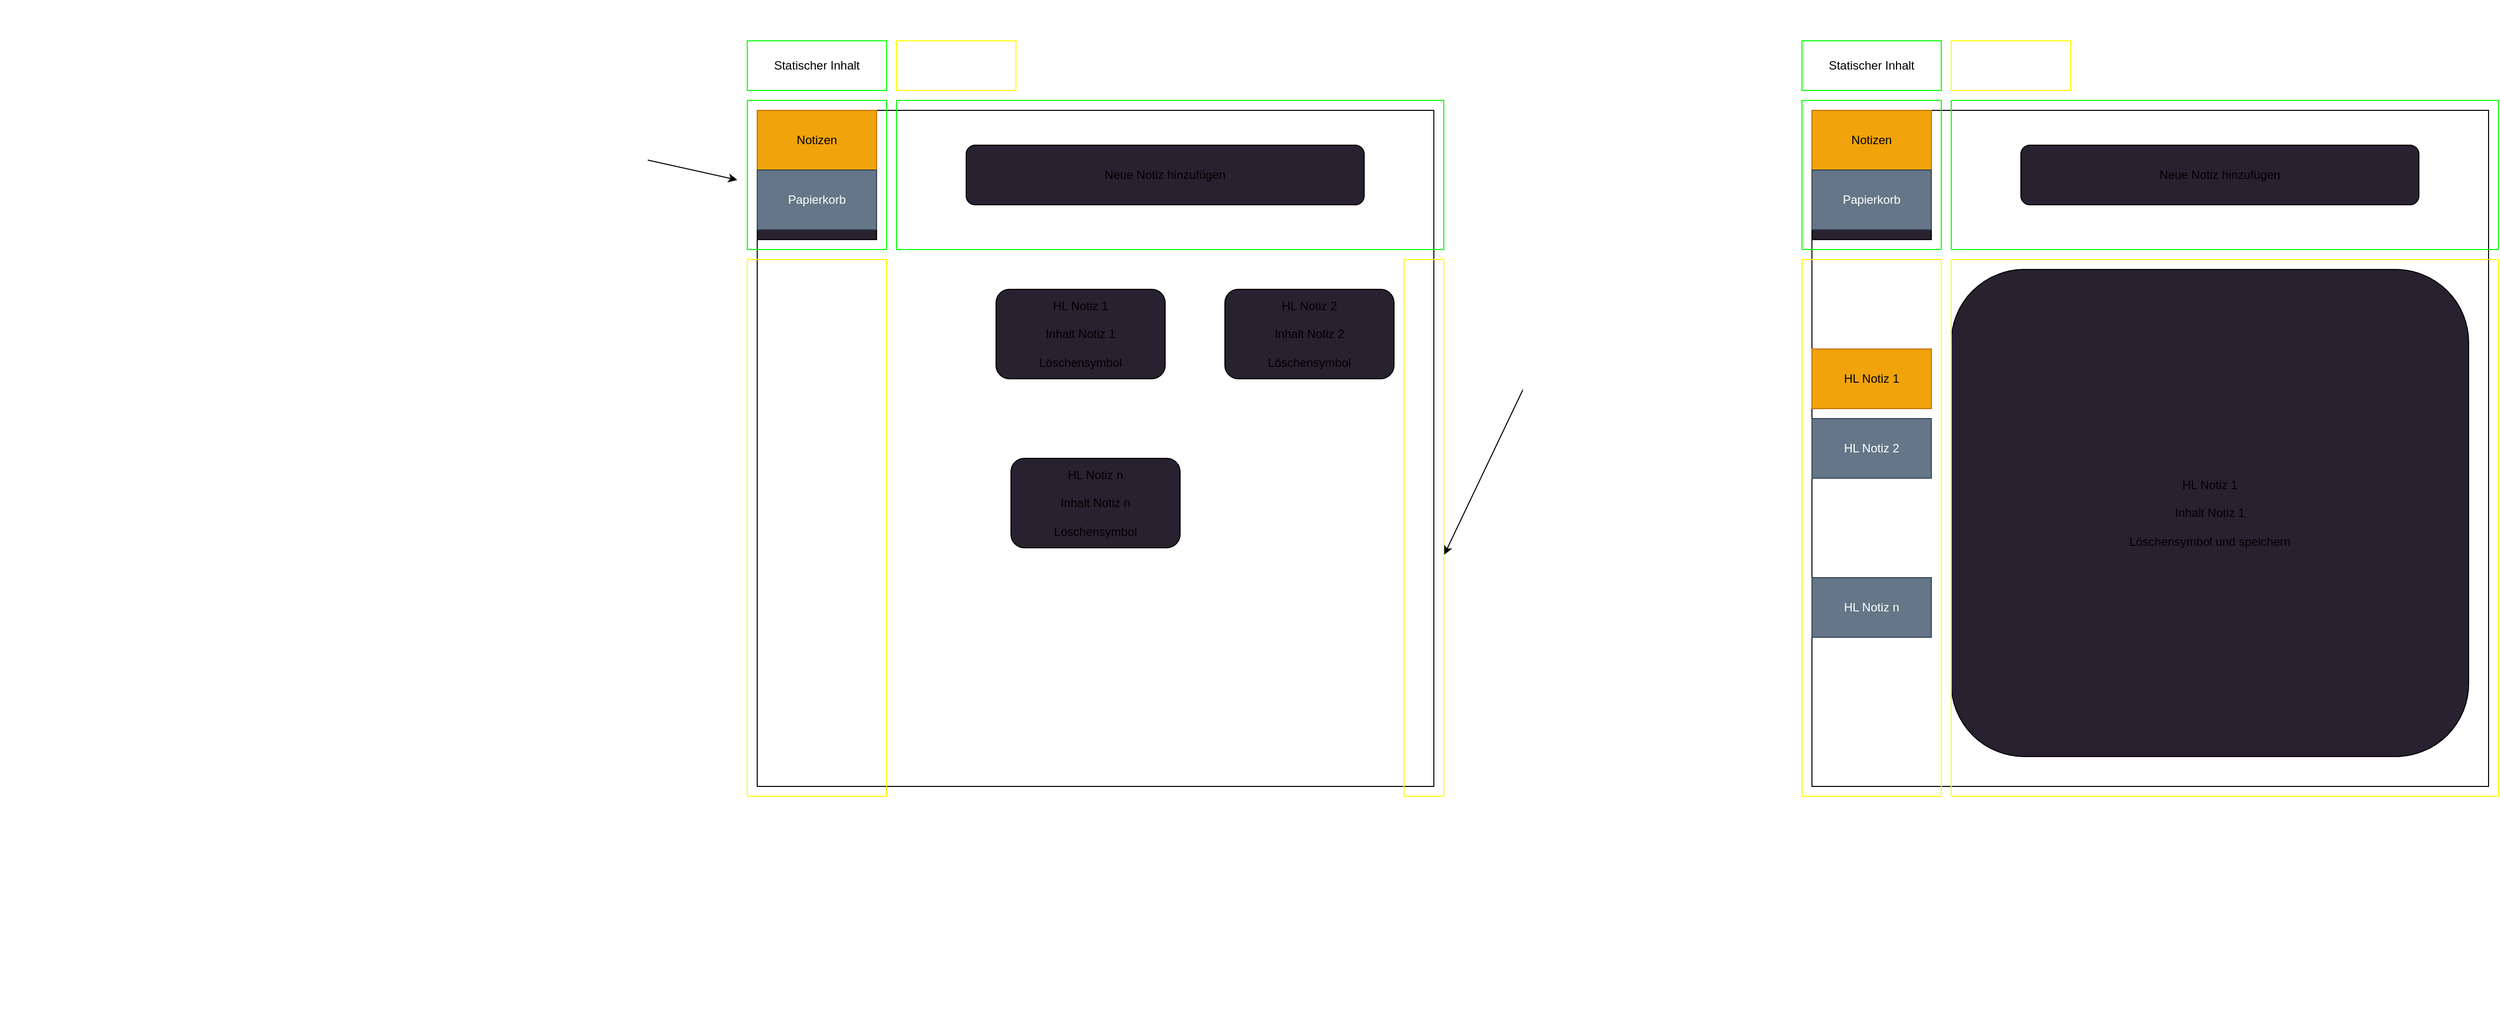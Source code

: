 <mxfile version="20.8.16" type="device" pages="2"><diagram name="Seite-1" id="Jpupv-GOiGYia1OIJ-nB"><mxGraphModel dx="3765" dy="2357" grid="1" gridSize="10" guides="1" tooltips="1" connect="1" arrows="1" fold="1" page="1" pageScale="1" pageWidth="827" pageHeight="1169" math="0" shadow="0"><root><mxCell id="0"/><mxCell id="1" parent="0"/><mxCell id="784MEksQ3veY1177AGpo-1" value="" style="rounded=0;whiteSpace=wrap;html=1;" parent="1" vertex="1"><mxGeometry x="80" y="80" width="680" height="680" as="geometry"/></mxCell><mxCell id="784MEksQ3veY1177AGpo-2" value="" style="rounded=0;whiteSpace=wrap;html=1;fillColor=#282130;" parent="1" vertex="1"><mxGeometry x="80" y="80" width="120" height="130" as="geometry"/></mxCell><mxCell id="784MEksQ3veY1177AGpo-3" value="Notizen" style="rounded=0;whiteSpace=wrap;html=1;fillColor=#f0a30a;fontColor=#000000;strokeColor=#BD7000;" parent="1" vertex="1"><mxGeometry x="80" y="80" width="120" height="60" as="geometry"/></mxCell><mxCell id="784MEksQ3veY1177AGpo-4" value="Papierkorb" style="rounded=0;whiteSpace=wrap;html=1;fillColor=#647687;fontColor=#ffffff;strokeColor=#314354;" parent="1" vertex="1"><mxGeometry x="80" y="140" width="120" height="60" as="geometry"/></mxCell><mxCell id="784MEksQ3veY1177AGpo-5" value="Neue Notiz hinzufügen" style="rounded=1;whiteSpace=wrap;html=1;fillColor=#282130;" parent="1" vertex="1"><mxGeometry x="290" y="115" width="400" height="60" as="geometry"/></mxCell><mxCell id="784MEksQ3veY1177AGpo-6" value="HL Notiz 1&lt;br&gt;&lt;br&gt;Inhalt Notiz 1&lt;br&gt;&lt;br&gt;Löschensymbol" style="rounded=1;whiteSpace=wrap;html=1;fillColor=#282130;" parent="1" vertex="1"><mxGeometry x="320" y="260" width="170" height="90" as="geometry"/></mxCell><mxCell id="784MEksQ3veY1177AGpo-9" value="HL Notiz 2&lt;br&gt;&lt;br&gt;Inhalt Notiz 2&lt;br&gt;&lt;br&gt;Löschensymbol" style="rounded=1;whiteSpace=wrap;html=1;fillColor=#282130;" parent="1" vertex="1"><mxGeometry x="550" y="260" width="170" height="90" as="geometry"/></mxCell><mxCell id="784MEksQ3veY1177AGpo-10" value="HL Notiz n&lt;br&gt;&lt;br&gt;Inhalt Notiz n&lt;br&gt;&lt;br&gt;Löschensymbol" style="rounded=1;whiteSpace=wrap;html=1;fillColor=#282130;" parent="1" vertex="1"><mxGeometry x="335" y="430" width="170" height="90" as="geometry"/></mxCell><mxCell id="784MEksQ3veY1177AGpo-11" value="" style="rounded=0;whiteSpace=wrap;html=1;fillColor=none;strokeColor=#00FF00;" parent="1" vertex="1"><mxGeometry x="70" y="70" width="140" height="150" as="geometry"/></mxCell><mxCell id="784MEksQ3veY1177AGpo-13" value="" style="rounded=0;whiteSpace=wrap;html=1;fillColor=none;strokeColor=#00FF00;" parent="1" vertex="1"><mxGeometry x="220" y="70" width="550" height="150" as="geometry"/></mxCell><mxCell id="784MEksQ3veY1177AGpo-15" value="Statischer Inhalt" style="rounded=0;whiteSpace=wrap;html=1;fillColor=none;strokeColor=#00FF00;" parent="1" vertex="1"><mxGeometry x="70" y="10" width="140" height="50" as="geometry"/></mxCell><mxCell id="784MEksQ3veY1177AGpo-16" value="Dynamischer Inhalt" style="rounded=0;whiteSpace=wrap;html=1;fillColor=none;strokeColor=#FFFF00;fontColor=#FFFFFF;" parent="1" vertex="1"><mxGeometry x="220" y="10" width="120" height="50" as="geometry"/></mxCell><mxCell id="784MEksQ3veY1177AGpo-18" value="Funktionalität:&lt;br&gt;- Einfügen einer neuen Notiz mit Überschrift --&amp;gt; done&lt;br&gt;- Ändern einer vorhandenen Notiz --&amp;gt; done&lt;br&gt;- Löschen der Notiz durcg Symbol auf Notiz --&amp;gt; done&lt;br&gt;- Nach Löschen wird Notiz in Papierkorb geschoben --&amp;gt; done&lt;br&gt;- Notiz aus Papierkorb wiederherstellen --&amp;gt; done&lt;br&gt;- Papierkorb leeren durch Symbol --&amp;gt; done&lt;br&gt;- Local speichern --&amp;gt; done&lt;br&gt;&lt;br&gt;Optional:&lt;br&gt;- Notizen einteilen in benutzerdefinierte Kluster&lt;br&gt;&lt;span style=&quot;white-space: pre;&quot;&gt;&#9;&lt;/span&gt;- Möglichkeit Kluster einzugeben (Name und Hintergrundfarbe)&lt;br&gt;&lt;span style=&quot;white-space: pre;&quot;&gt;&#9;&lt;/span&gt;- Möglichkeit Kluster zuzweisen durch Symbol auf Notiz&amp;nbsp;" style="text;html=1;strokeColor=none;fillColor=none;align=left;verticalAlign=top;whiteSpace=wrap;rounded=0;fontColor=#FFFFFF;labelPosition=center;verticalLabelPosition=middle;" parent="1" vertex="1"><mxGeometry x="70" y="810" width="400" height="190" as="geometry"/></mxCell><mxCell id="784MEksQ3veY1177AGpo-20" value="" style="endArrow=classic;html=1;rounded=0;fontColor=#FFFFFF;entryX=1.011;entryY=0.55;entryDx=0;entryDy=0;entryPerimeter=0;" parent="1" target="784MEksQ3veY1177AGpo-14" edge="1"><mxGeometry width="50" height="50" relative="1" as="geometry"><mxPoint x="850" y="360" as="sourcePoint"/><mxPoint x="890" y="570" as="targetPoint"/></mxGeometry></mxCell><mxCell id="784MEksQ3veY1177AGpo-21" value="HTML:&lt;br&gt;Hauptcontainer --&amp;gt; index.html&lt;br&gt;------ In JS erstellen --------&lt;br&gt;1 div für jede Notiz&lt;br&gt;Notiz:&lt;br&gt;HL2-Element&lt;br&gt;Container für Notiz&lt;br&gt;symbol für Löschen und Klsuter&lt;br&gt;&lt;br&gt;CSS:&amp;nbsp;&lt;br&gt;display: flex, wrap&amp;nbsp;&lt;br&gt;&lt;br&gt;JS:&lt;br&gt;Inhalt definieren: render(NoticeList)&lt;br&gt;Notiz löschen: delNotice()&lt;br&gt;Kluster zuweisen: addCluster()&lt;br&gt;Notizinhalt ändern: changeNotice()" style="rounded=0;whiteSpace=wrap;html=1;strokeColor=#FFFFFF;fontColor=#FFFFFF;fillColor=none;align=left;verticalAlign=top;" parent="1" vertex="1"><mxGeometry x="850" y="230" width="230" height="280" as="geometry"/></mxCell><mxCell id="784MEksQ3veY1177AGpo-22" value="" style="endArrow=classic;html=1;rounded=0;fontColor=#FFFFFF;" parent="1" edge="1"><mxGeometry width="50" height="50" relative="1" as="geometry"><mxPoint x="-30" y="130" as="sourcePoint"/><mxPoint x="60" y="150" as="targetPoint"/></mxGeometry></mxCell><mxCell id="784MEksQ3veY1177AGpo-23" value="HTML --&amp;gt; index.html:&lt;br&gt;hauptcontainer&lt;br&gt;Headline&lt;br&gt;Notiz-Container&lt;br&gt;Papierkorb-Container&lt;br&gt;Neue Notiz - Container&lt;br&gt;&lt;br&gt;CSS:&amp;nbsp;&lt;br&gt;display: flex, row&amp;nbsp;&lt;br&gt;&lt;br&gt;JS:&lt;br&gt;Neue Notiz hinzufügen: addNotice()&lt;br&gt;Inhalt Notizen: render(Notice)&lt;br&gt;INhalt Papierkorb: render(Bin)" style="rounded=0;whiteSpace=wrap;html=1;strokeColor=#FFFFFF;fontColor=#FFFFFF;fillColor=none;align=left;verticalAlign=top;" parent="1" vertex="1"><mxGeometry x="-240" y="-30" width="200" height="240" as="geometry"/></mxCell><mxCell id="784MEksQ3veY1177AGpo-25" value="Zusätzliche Funktionen&lt;br&gt;JS:&lt;br&gt;locak Speichern: saveLocaldata(varNames, Data)&lt;br&gt;locale Daten laden: loadLocalData(varNamesLocal, varNames)&lt;br&gt;" style="rounded=0;whiteSpace=wrap;html=1;strokeColor=#FFFFFF;fontColor=#FFFFFF;fillColor=none;align=left;verticalAlign=top;" parent="1" vertex="1"><mxGeometry x="-680" y="350" width="400" height="280" as="geometry"/></mxCell><mxCell id="ijYlLct13oFGWf9kQe4B-2" value="" style="rounded=0;whiteSpace=wrap;html=1;fillColor=none;strokeColor=#FFFF00;fontColor=#000000;" parent="1" vertex="1"><mxGeometry x="70" y="230" width="140" height="540" as="geometry"/></mxCell><mxCell id="784MEksQ3veY1177AGpo-14" value="" style="rounded=0;whiteSpace=wrap;html=1;fillColor=none;strokeColor=#FFFF00;fontColor=#000000;" parent="1" vertex="1"><mxGeometry x="730" y="230" width="40" height="540" as="geometry"/></mxCell><mxCell id="ijYlLct13oFGWf9kQe4B-8" value="" style="rounded=0;whiteSpace=wrap;html=1;" parent="1" vertex="1"><mxGeometry x="1140" y="80" width="680" height="680" as="geometry"/></mxCell><mxCell id="ijYlLct13oFGWf9kQe4B-9" value="" style="rounded=0;whiteSpace=wrap;html=1;fillColor=#282130;" parent="1" vertex="1"><mxGeometry x="1140" y="80" width="120" height="130" as="geometry"/></mxCell><mxCell id="ijYlLct13oFGWf9kQe4B-10" value="Notizen" style="rounded=0;whiteSpace=wrap;html=1;fillColor=#f0a30a;fontColor=#000000;strokeColor=#BD7000;" parent="1" vertex="1"><mxGeometry x="1140" y="80" width="120" height="60" as="geometry"/></mxCell><mxCell id="ijYlLct13oFGWf9kQe4B-11" value="Papierkorb" style="rounded=0;whiteSpace=wrap;html=1;fillColor=#647687;fontColor=#ffffff;strokeColor=#314354;" parent="1" vertex="1"><mxGeometry x="1140" y="140" width="120" height="60" as="geometry"/></mxCell><mxCell id="ijYlLct13oFGWf9kQe4B-12" value="Neue Notiz hinzufügen" style="rounded=1;whiteSpace=wrap;html=1;fillColor=#282130;" parent="1" vertex="1"><mxGeometry x="1350" y="115" width="400" height="60" as="geometry"/></mxCell><mxCell id="ijYlLct13oFGWf9kQe4B-13" value="HL Notiz 1&lt;br&gt;&lt;br&gt;Inhalt Notiz 1&lt;br&gt;&lt;br&gt;Löschensymbol und speichern" style="rounded=1;whiteSpace=wrap;html=1;fillColor=#282130;" parent="1" vertex="1"><mxGeometry x="1280" y="240" width="520" height="490" as="geometry"/></mxCell><mxCell id="ijYlLct13oFGWf9kQe4B-16" value="" style="rounded=0;whiteSpace=wrap;html=1;fillColor=none;strokeColor=#00FF00;" parent="1" vertex="1"><mxGeometry x="1130" y="70" width="140" height="150" as="geometry"/></mxCell><mxCell id="ijYlLct13oFGWf9kQe4B-17" value="" style="rounded=0;whiteSpace=wrap;html=1;fillColor=none;strokeColor=#00FF00;" parent="1" vertex="1"><mxGeometry x="1280" y="70" width="550" height="150" as="geometry"/></mxCell><mxCell id="ijYlLct13oFGWf9kQe4B-18" value="Statischer Inhalt" style="rounded=0;whiteSpace=wrap;html=1;fillColor=none;strokeColor=#00FF00;" parent="1" vertex="1"><mxGeometry x="1130" y="10" width="140" height="50" as="geometry"/></mxCell><mxCell id="ijYlLct13oFGWf9kQe4B-19" value="Dynamischer Inhalt" style="rounded=0;whiteSpace=wrap;html=1;fillColor=none;strokeColor=#FFFF00;fontColor=#FFFFFF;" parent="1" vertex="1"><mxGeometry x="1280" y="10" width="120" height="50" as="geometry"/></mxCell><mxCell id="ijYlLct13oFGWf9kQe4B-20" value="" style="rounded=0;whiteSpace=wrap;html=1;fillColor=none;strokeColor=#FFFF00;fontColor=#000000;" parent="1" vertex="1"><mxGeometry x="1130" y="230" width="140" height="540" as="geometry"/></mxCell><mxCell id="ijYlLct13oFGWf9kQe4B-21" value="HL Notiz 1" style="rounded=0;whiteSpace=wrap;html=1;fillColor=#f0a30a;fontColor=#000000;strokeColor=#BD7000;" parent="1" vertex="1"><mxGeometry x="1140" y="320" width="120" height="60" as="geometry"/></mxCell><mxCell id="ijYlLct13oFGWf9kQe4B-22" value="HL Notiz 2" style="rounded=0;whiteSpace=wrap;html=1;fillColor=#647687;fontColor=#ffffff;strokeColor=#314354;" parent="1" vertex="1"><mxGeometry x="1140" y="390" width="120" height="60" as="geometry"/></mxCell><mxCell id="ijYlLct13oFGWf9kQe4B-23" value="HL Notiz n" style="rounded=0;whiteSpace=wrap;html=1;fillColor=#647687;fontColor=#ffffff;strokeColor=#314354;" parent="1" vertex="1"><mxGeometry x="1140" y="550" width="120" height="60" as="geometry"/></mxCell><mxCell id="ijYlLct13oFGWf9kQe4B-24" value="" style="rounded=0;whiteSpace=wrap;html=1;fillColor=none;strokeColor=#FFFF00;fontColor=#000000;" parent="1" vertex="1"><mxGeometry x="1280" y="230" width="550" height="540" as="geometry"/></mxCell></root></mxGraphModel></diagram><diagram id="6QDdjfioYSwYG4hnCHLu" name="Seite-2"><mxGraphModel dx="2938" dy="1188" grid="1" gridSize="10" guides="1" tooltips="1" connect="1" arrows="1" fold="1" page="1" pageScale="1" pageWidth="827" pageHeight="1169" math="0" shadow="0"><root><mxCell id="0"/><mxCell id="1" parent="0"/><mxCell id="CX3bkN9sI9zanjtIB_U1-1" value="" style="rounded=0;whiteSpace=wrap;html=1;" vertex="1" parent="1"><mxGeometry x="80" y="90" width="720" height="500" as="geometry"/></mxCell><mxCell id="CX3bkN9sI9zanjtIB_U1-2" value="&lt;font style=&quot;font-size: 36px;&quot;&gt;+&lt;/font&gt;" style="ellipse;whiteSpace=wrap;html=1;aspect=fixed;" vertex="1" parent="1"><mxGeometry x="88" y="210" width="40" height="40" as="geometry"/></mxCell><mxCell id="CX3bkN9sI9zanjtIB_U1-3" value="&lt;span style=&quot;font-size: 36px;&quot;&gt;N&lt;/span&gt;" style="ellipse;whiteSpace=wrap;html=1;aspect=fixed;fillColor=#60a917;fontColor=#ffffff;strokeColor=#2D7600;" vertex="1" parent="1"><mxGeometry x="88" y="270" width="40" height="40" as="geometry"/></mxCell><mxCell id="CX3bkN9sI9zanjtIB_U1-4" value="&lt;span style=&quot;font-size: 36px;&quot;&gt;P&lt;/span&gt;" style="ellipse;whiteSpace=wrap;html=1;aspect=fixed;" vertex="1" parent="1"><mxGeometry x="88" y="330" width="40" height="40" as="geometry"/></mxCell><mxCell id="qjICHxblWoAIl18ApW0L-1" value="HL Notiz 1&lt;br&gt;&lt;br&gt;Inhalt Notiz 1&lt;br&gt;" style="rounded=1;whiteSpace=wrap;html=1;fillColor=#282130;" vertex="1" parent="1"><mxGeometry x="190" y="210" width="170" height="90" as="geometry"/></mxCell><mxCell id="qjICHxblWoAIl18ApW0L-2" value="HL Notiz 2&lt;br&gt;&lt;br&gt;Inhalt Notiz 2&lt;br&gt;" style="rounded=1;whiteSpace=wrap;html=1;fillColor=#282130;" vertex="1" parent="1"><mxGeometry x="400" y="210" width="170" height="90" as="geometry"/></mxCell><mxCell id="qjICHxblWoAIl18ApW0L-3" value="HL Notiz n&lt;br&gt;&lt;br&gt;Inhalt Notiz n&lt;br&gt;&lt;br&gt;" style="rounded=1;whiteSpace=wrap;html=1;fillColor=#282130;" vertex="1" parent="1"><mxGeometry x="600" y="210" width="170" height="90" as="geometry"/></mxCell><mxCell id="qjICHxblWoAIl18ApW0L-4" value="HL Notiz n&lt;br&gt;&lt;br&gt;Inhalt Notiz n&lt;br&gt;&lt;br&gt;" style="rounded=1;whiteSpace=wrap;html=1;fillColor=#282130;" vertex="1" parent="1"><mxGeometry x="190" y="330" width="170" height="90" as="geometry"/></mxCell><mxCell id="qjICHxblWoAIl18ApW0L-5" value="&lt;font style=&quot;font-size: 18px;&quot;&gt;P&lt;/font&gt;" style="ellipse;whiteSpace=wrap;html=1;aspect=fixed;" vertex="1" parent="1"><mxGeometry x="736" y="263" width="30" height="30" as="geometry"/></mxCell><mxCell id="qjICHxblWoAIl18ApW0L-6" value="&lt;font style=&quot;font-size: 18px;&quot;&gt;P&lt;/font&gt;" style="ellipse;whiteSpace=wrap;html=1;aspect=fixed;" vertex="1" parent="1"><mxGeometry x="535" y="264" width="30" height="30" as="geometry"/></mxCell><mxCell id="qjICHxblWoAIl18ApW0L-7" value="&lt;font style=&quot;font-size: 18px;&quot;&gt;P&lt;/font&gt;" style="ellipse;whiteSpace=wrap;html=1;aspect=fixed;" vertex="1" parent="1"><mxGeometry x="325" y="215" width="30" height="30" as="geometry"/></mxCell><mxCell id="qjICHxblWoAIl18ApW0L-8" value="&lt;font style=&quot;font-size: 18px;&quot;&gt;P&lt;/font&gt;" style="ellipse;whiteSpace=wrap;html=1;aspect=fixed;" vertex="1" parent="1"><mxGeometry x="325" y="383" width="30" height="30" as="geometry"/></mxCell><mxCell id="qjICHxblWoAIl18ApW0L-9" value="&lt;font style=&quot;font-size: 36px;&quot;&gt;Notizen&amp;nbsp;&lt;/font&gt;" style="text;html=1;strokeColor=none;fillColor=none;align=center;verticalAlign=middle;whiteSpace=wrap;rounded=0;fontSize=18;" vertex="1" parent="1"><mxGeometry x="390" y="120" width="60" height="30" as="geometry"/></mxCell><mxCell id="qjICHxblWoAIl18ApW0L-10" value="" style="rounded=0;whiteSpace=wrap;html=1;" vertex="1" parent="1"><mxGeometry x="80" y="630" width="720" height="500" as="geometry"/></mxCell><mxCell id="qjICHxblWoAIl18ApW0L-11" value="&lt;font style=&quot;font-size: 36px;&quot;&gt;+&lt;/font&gt;" style="ellipse;whiteSpace=wrap;html=1;aspect=fixed;" vertex="1" parent="1"><mxGeometry x="88" y="750" width="40" height="40" as="geometry"/></mxCell><mxCell id="qjICHxblWoAIl18ApW0L-12" value="&lt;span style=&quot;font-size: 36px;&quot;&gt;N&lt;/span&gt;" style="ellipse;whiteSpace=wrap;html=1;aspect=fixed;fillColor=#60a917;fontColor=#ffffff;strokeColor=#2D7600;" vertex="1" parent="1"><mxGeometry x="88" y="810" width="40" height="40" as="geometry"/></mxCell><mxCell id="qjICHxblWoAIl18ApW0L-13" value="&lt;span style=&quot;font-size: 36px;&quot;&gt;P&lt;/span&gt;" style="ellipse;whiteSpace=wrap;html=1;aspect=fixed;" vertex="1" parent="1"><mxGeometry x="88" y="870" width="40" height="40" as="geometry"/></mxCell><mxCell id="qjICHxblWoAIl18ApW0L-14" value="HL Notiz 1&lt;br&gt;&lt;br&gt;Inhalt Notiz 1&lt;br&gt;" style="rounded=1;whiteSpace=wrap;html=1;fillColor=#282130;" vertex="1" parent="1"><mxGeometry x="190" y="750" width="170" height="90" as="geometry"/></mxCell><mxCell id="qjICHxblWoAIl18ApW0L-15" value="HL Notiz 2&lt;br&gt;&lt;br&gt;Inhalt Notiz 2&lt;br&gt;" style="rounded=1;whiteSpace=wrap;html=1;fillColor=#282130;" vertex="1" parent="1"><mxGeometry x="400" y="750" width="170" height="90" as="geometry"/></mxCell><mxCell id="qjICHxblWoAIl18ApW0L-16" value="HL Notiz n&lt;br&gt;&lt;br&gt;Inhalt Notiz n&lt;br&gt;&lt;br&gt;" style="rounded=1;whiteSpace=wrap;html=1;fillColor=#282130;" vertex="1" parent="1"><mxGeometry x="600" y="750" width="170" height="90" as="geometry"/></mxCell><mxCell id="qjICHxblWoAIl18ApW0L-17" value="HL Notiz n&lt;br&gt;&lt;br&gt;Inhalt Notiz n&lt;br&gt;&lt;br&gt;" style="rounded=1;whiteSpace=wrap;html=1;fillColor=#282130;" vertex="1" parent="1"><mxGeometry x="190" y="870" width="170" height="90" as="geometry"/></mxCell><mxCell id="qjICHxblWoAIl18ApW0L-18" value="&lt;font style=&quot;font-size: 18px;&quot;&gt;P&lt;/font&gt;" style="ellipse;whiteSpace=wrap;html=1;aspect=fixed;" vertex="1" parent="1"><mxGeometry x="736" y="803" width="30" height="30" as="geometry"/></mxCell><mxCell id="qjICHxblWoAIl18ApW0L-19" value="&lt;font style=&quot;font-size: 18px;&quot;&gt;P&lt;/font&gt;" style="ellipse;whiteSpace=wrap;html=1;aspect=fixed;" vertex="1" parent="1"><mxGeometry x="535" y="804" width="30" height="30" as="geometry"/></mxCell><mxCell id="qjICHxblWoAIl18ApW0L-20" value="&lt;font style=&quot;font-size: 18px;&quot;&gt;P&lt;/font&gt;" style="ellipse;whiteSpace=wrap;html=1;aspect=fixed;" vertex="1" parent="1"><mxGeometry x="325" y="804" width="30" height="30" as="geometry"/></mxCell><mxCell id="qjICHxblWoAIl18ApW0L-21" value="&lt;font style=&quot;font-size: 18px;&quot;&gt;P&lt;/font&gt;" style="ellipse;whiteSpace=wrap;html=1;aspect=fixed;" vertex="1" parent="1"><mxGeometry x="325" y="923" width="30" height="30" as="geometry"/></mxCell><mxCell id="qjICHxblWoAIl18ApW0L-22" value="&lt;font style=&quot;font-size: 36px;&quot;&gt;Notizen&amp;nbsp;&lt;/font&gt;" style="text;html=1;strokeColor=none;fillColor=none;align=center;verticalAlign=middle;whiteSpace=wrap;rounded=0;fontSize=18;" vertex="1" parent="1"><mxGeometry x="390" y="660" width="60" height="30" as="geometry"/></mxCell><mxCell id="qjICHxblWoAIl18ApW0L-23" value="" style="rounded=0;whiteSpace=wrap;html=1;opacity=70;" vertex="1" parent="1"><mxGeometry x="80" y="630" width="720" height="500" as="geometry"/></mxCell><mxCell id="qjICHxblWoAIl18ApW0L-24" value="&lt;br&gt;&lt;br&gt;HL Notiz 1&lt;br&gt;&lt;br&gt;Inhalt Notiz 1" style="rounded=1;whiteSpace=wrap;html=1;fillColor=#282130;verticalAlign=top;" vertex="1" parent="1"><mxGeometry x="260" y="750" width="410" height="260" as="geometry"/></mxCell><mxCell id="qjICHxblWoAIl18ApW0L-25" value="&lt;font style=&quot;font-size: 18px;&quot;&gt;S&lt;/font&gt;" style="ellipse;whiteSpace=wrap;html=1;aspect=fixed;" vertex="1" parent="1"><mxGeometry x="620" y="773" width="30" height="30" as="geometry"/></mxCell><mxCell id="qjICHxblWoAIl18ApW0L-26" value="" style="rounded=0;whiteSpace=wrap;html=1;fontSize=36;opacity=60;fillColor=none;fontColor=#ffffff;strokeColor=#2D7600;" vertex="1" parent="1"><mxGeometry x="84" y="204" width="60" height="186" as="geometry"/></mxCell><mxCell id="qjICHxblWoAIl18ApW0L-27" value="" style="rounded=0;whiteSpace=wrap;html=1;fontSize=36;opacity=60;fillColor=none;fontColor=#ffffff;strokeColor=#2D7600;" vertex="1" parent="1"><mxGeometry x="80" y="200" width="720" height="390" as="geometry"/></mxCell><mxCell id="qjICHxblWoAIl18ApW0L-28" value="" style="rounded=0;whiteSpace=wrap;html=1;fontSize=36;opacity=60;fillColor=none;fontColor=#ffffff;strokeColor=#2D7600;" vertex="1" parent="1"><mxGeometry x="80" y="90" width="720" height="100" as="geometry"/></mxCell><mxCell id="qjICHxblWoAIl18ApW0L-29" value="" style="rounded=0;whiteSpace=wrap;html=1;fontSize=36;opacity=60;fillColor=none;fontColor=#ffffff;strokeColor=#2D7600;" vertex="1" parent="1"><mxGeometry x="200" y="260" width="160" height="30" as="geometry"/></mxCell><mxCell id="qjICHxblWoAIl18ApW0L-30" value="" style="rounded=0;whiteSpace=wrap;html=1;fontSize=36;opacity=60;fillColor=none;fontColor=#ffffff;strokeColor=#2D7600;" vertex="1" parent="1"><mxGeometry x="200" y="210" width="160" height="40" as="geometry"/></mxCell><mxCell id="qjICHxblWoAIl18ApW0L-31" value="" style="rounded=0;whiteSpace=wrap;html=1;fontSize=36;opacity=60;fillColor=none;fontColor=#ffffff;strokeColor=#2D7600;" vertex="1" parent="1"><mxGeometry x="80" y="630" width="720" height="500" as="geometry"/></mxCell><mxCell id="qjICHxblWoAIl18ApW0L-32" value="" style="rounded=0;whiteSpace=wrap;html=1;fontSize=36;opacity=60;fillColor=none;fontColor=#ffffff;strokeColor=#2D7600;" vertex="1" parent="1"><mxGeometry x="285" y="810" width="365" height="180" as="geometry"/></mxCell><mxCell id="qjICHxblWoAIl18ApW0L-33" value="" style="rounded=0;whiteSpace=wrap;html=1;fontSize=36;opacity=60;fillColor=none;fontColor=#ffffff;strokeColor=#2D7600;" vertex="1" parent="1"><mxGeometry x="282.5" y="760" width="377.5" height="50" as="geometry"/></mxCell><mxCell id="qjICHxblWoAIl18ApW0L-34" value="" style="rounded=0;whiteSpace=wrap;html=1;fontSize=36;opacity=60;fillColor=none;fontColor=#ffffff;strokeColor=#2D7600;" vertex="1" parent="1"><mxGeometry x="180" y="204" width="190" height="106" as="geometry"/></mxCell><mxCell id="qjICHxblWoAIl18ApW0L-35" value="" style="rounded=0;whiteSpace=wrap;html=1;fontSize=36;opacity=60;fillColor=none;fontColor=#ffffff;strokeColor=#2D7600;" vertex="1" parent="1"><mxGeometry x="260" y="742" width="410" height="268" as="geometry"/></mxCell></root></mxGraphModel></diagram></mxfile>
